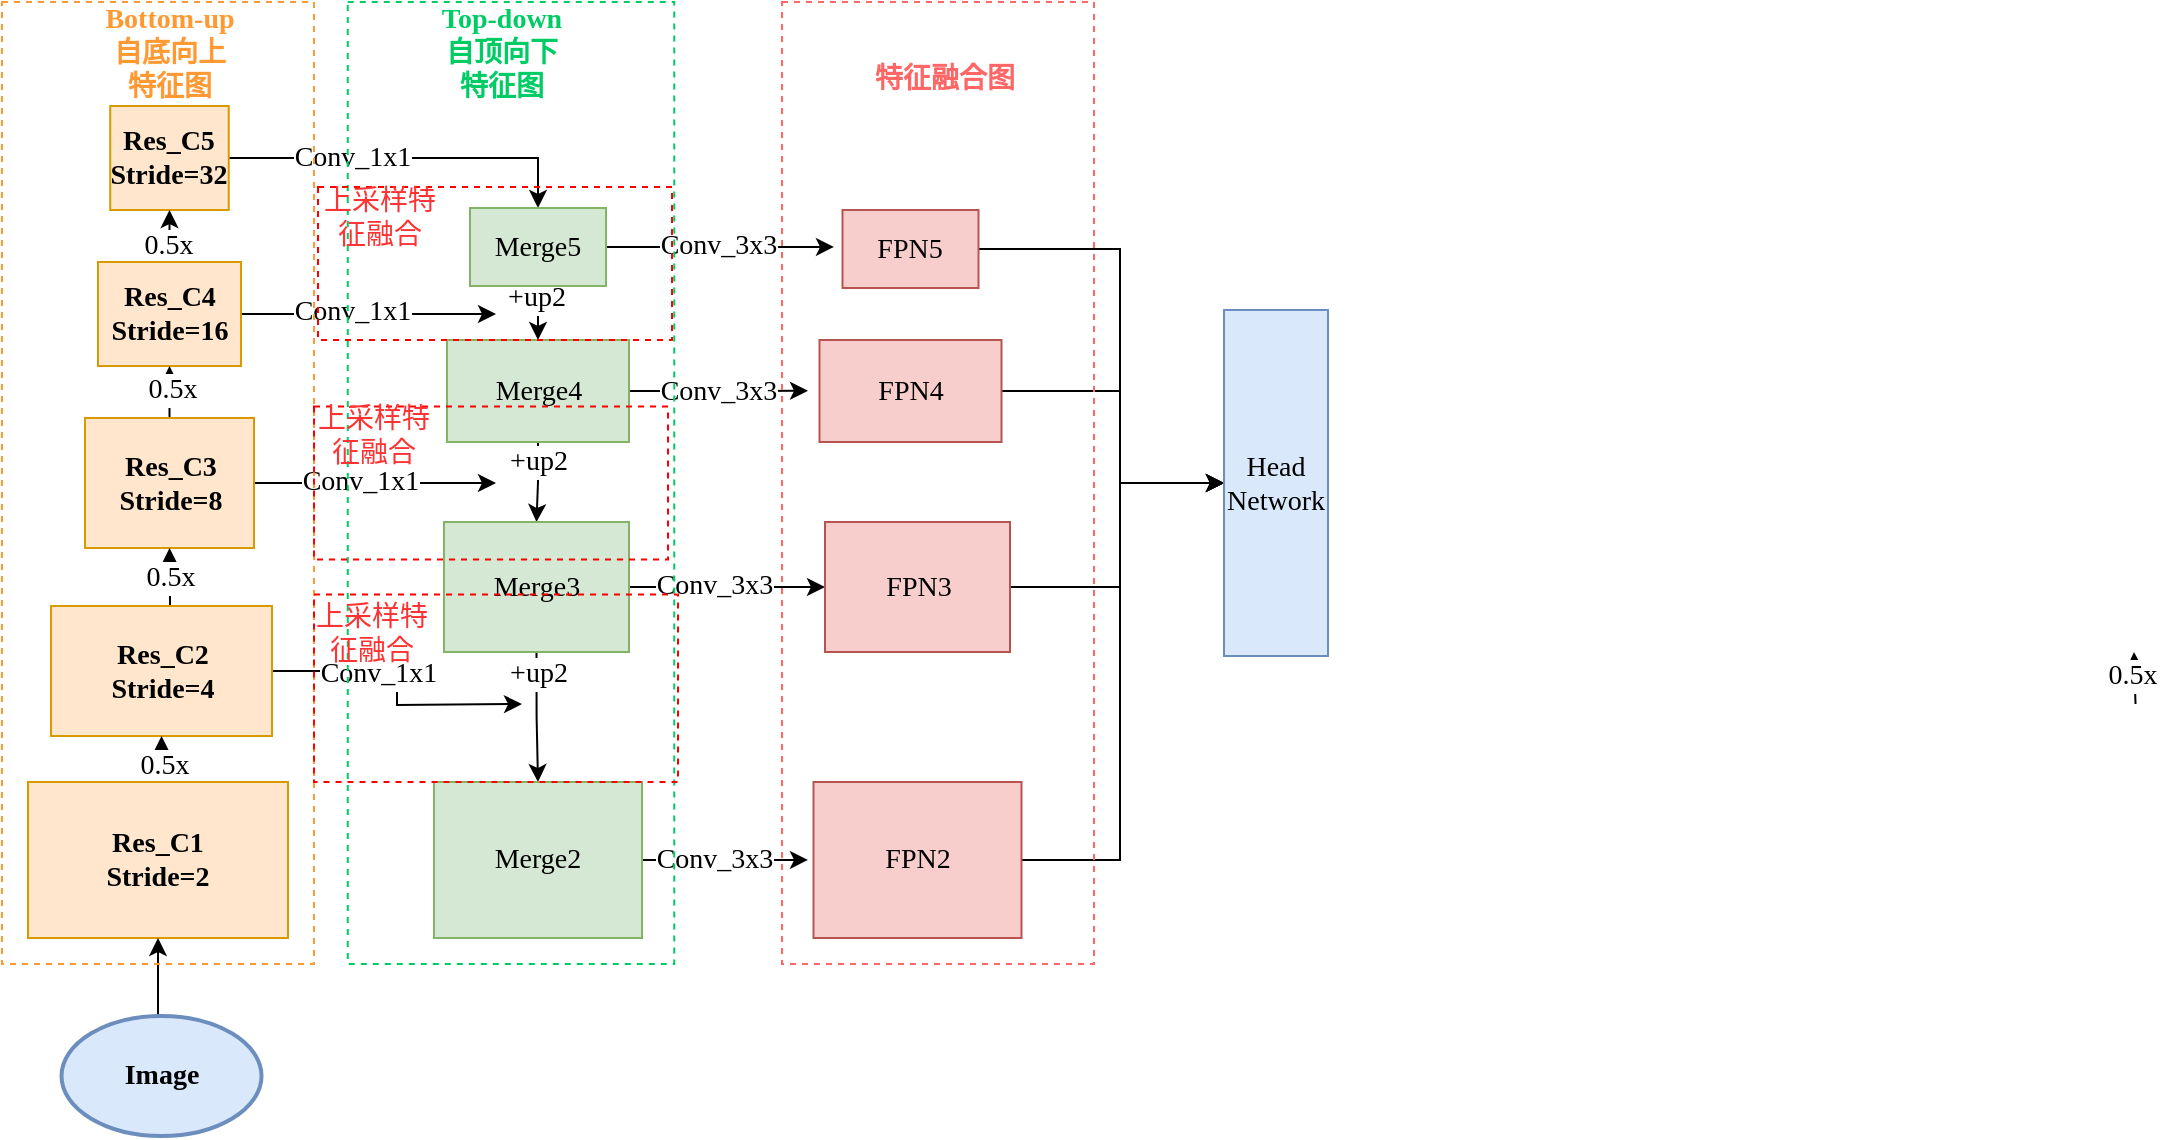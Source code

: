 <mxfile version="18.0.3" type="github">
  <diagram id="WLRPb3Po5uMKOTe53thk" name="Page-1">
    <mxGraphModel dx="1312" dy="639" grid="1" gridSize="13" guides="1" tooltips="1" connect="1" arrows="1" fold="1" page="1" pageScale="1" pageWidth="827" pageHeight="1169" math="0" shadow="0">
      <root>
        <mxCell id="0" />
        <mxCell id="1" parent="0" />
        <mxCell id="F1N8uxK0OkOdDNArj4mm-25" style="edgeStyle=orthogonalEdgeStyle;rounded=0;orthogonalLoop=1;jettySize=auto;html=1;exitX=0.5;exitY=0;exitDx=0;exitDy=0;entryX=0.5;entryY=1;entryDx=0;entryDy=0;fontFamily=Times New Roman;fontSize=14;" edge="1" parent="1">
          <mxGeometry relative="1" as="geometry">
            <mxPoint x="1105.755" y="481" as="sourcePoint" />
            <mxPoint x="1105.005" y="455" as="targetPoint" />
          </mxGeometry>
        </mxCell>
        <mxCell id="F1N8uxK0OkOdDNArj4mm-31" value="0.5x" style="edgeLabel;html=1;align=center;verticalAlign=middle;resizable=0;points=[];fontSize=14;fontFamily=Times New Roman;" vertex="1" connectable="0" parent="F1N8uxK0OkOdDNArj4mm-25">
          <mxGeometry x="0.094" y="1" relative="1" as="geometry">
            <mxPoint y="-1" as="offset" />
          </mxGeometry>
        </mxCell>
        <mxCell id="F1N8uxK0OkOdDNArj4mm-41" style="edgeStyle=orthogonalEdgeStyle;rounded=0;orthogonalLoop=1;jettySize=auto;html=1;exitX=1;exitY=0.5;exitDx=0;exitDy=0;fontFamily=Times New Roman;fontSize=14;entryX=0.5;entryY=0;entryDx=0;entryDy=0;" edge="1" parent="1" source="F1N8uxK0OkOdDNArj4mm-6" target="F1N8uxK0OkOdDNArj4mm-33">
          <mxGeometry relative="1" as="geometry">
            <mxPoint x="286" y="208" as="targetPoint" />
          </mxGeometry>
        </mxCell>
        <mxCell id="F1N8uxK0OkOdDNArj4mm-46" value="Conv_1x1" style="edgeLabel;html=1;align=center;verticalAlign=middle;resizable=0;points=[];fontSize=14;fontFamily=Times New Roman;" vertex="1" connectable="0" parent="F1N8uxK0OkOdDNArj4mm-41">
          <mxGeometry x="-0.323" relative="1" as="geometry">
            <mxPoint as="offset" />
          </mxGeometry>
        </mxCell>
        <mxCell id="F1N8uxK0OkOdDNArj4mm-6" value="&lt;span style=&quot;font-size: 14px;&quot;&gt;Res_C5&lt;/span&gt;&lt;br style=&quot;font-size: 14px;&quot;&gt;&lt;span style=&quot;font-size: 14px;&quot;&gt;Stride=32&lt;/span&gt;" style="rounded=0;whiteSpace=wrap;html=1;fillColor=#ffe6cc;strokeColor=#d79b00;fontStyle=1;fontFamily=Times New Roman;fontSize=14;" vertex="1" parent="1">
          <mxGeometry x="93.12" y="182" width="59.25" height="52" as="geometry" />
        </mxCell>
        <mxCell id="F1N8uxK0OkOdDNArj4mm-16" style="edgeStyle=orthogonalEdgeStyle;rounded=0;orthogonalLoop=1;jettySize=auto;html=1;exitX=0.5;exitY=0;exitDx=0;exitDy=0;entryX=0.5;entryY=1;entryDx=0;entryDy=0;fontStyle=1;fontFamily=Times New Roman;fontSize=14;" edge="1" parent="1" source="F1N8uxK0OkOdDNArj4mm-7" target="F1N8uxK0OkOdDNArj4mm-6">
          <mxGeometry relative="1" as="geometry">
            <mxPoint x="120.064" y="220.0" as="targetPoint" />
          </mxGeometry>
        </mxCell>
        <mxCell id="F1N8uxK0OkOdDNArj4mm-30" value="0.5x" style="edgeLabel;html=1;align=center;verticalAlign=middle;resizable=0;points=[];fontSize=14;fontFamily=Times New Roman;" vertex="1" connectable="0" parent="F1N8uxK0OkOdDNArj4mm-16">
          <mxGeometry x="-0.336" y="1" relative="1" as="geometry">
            <mxPoint as="offset" />
          </mxGeometry>
        </mxCell>
        <mxCell id="F1N8uxK0OkOdDNArj4mm-43" style="edgeStyle=orthogonalEdgeStyle;rounded=0;orthogonalLoop=1;jettySize=auto;html=1;exitX=1;exitY=0.5;exitDx=0;exitDy=0;fontFamily=Times New Roman;fontSize=14;" edge="1" parent="1" source="F1N8uxK0OkOdDNArj4mm-7">
          <mxGeometry relative="1" as="geometry">
            <mxPoint x="286" y="286" as="targetPoint" />
          </mxGeometry>
        </mxCell>
        <mxCell id="F1N8uxK0OkOdDNArj4mm-47" value="Conv_1x1" style="edgeLabel;html=1;align=center;verticalAlign=middle;resizable=0;points=[];fontSize=14;fontFamily=Times New Roman;" vertex="1" connectable="0" parent="F1N8uxK0OkOdDNArj4mm-43">
          <mxGeometry x="-0.138" y="1" relative="1" as="geometry">
            <mxPoint as="offset" />
          </mxGeometry>
        </mxCell>
        <mxCell id="F1N8uxK0OkOdDNArj4mm-7" value="&lt;span style=&quot;font-size: 14px;&quot;&gt;Res_C4&lt;/span&gt;&lt;br style=&quot;font-size: 14px;&quot;&gt;&lt;span style=&quot;font-size: 14px;&quot;&gt;Stride=16&lt;/span&gt;" style="rounded=0;whiteSpace=wrap;html=1;fillColor=#ffe6cc;strokeColor=#d79b00;fontStyle=1;fontFamily=Times New Roman;fontSize=14;" vertex="1" parent="1">
          <mxGeometry x="87" y="260" width="71.5" height="52" as="geometry" />
        </mxCell>
        <mxCell id="F1N8uxK0OkOdDNArj4mm-15" style="edgeStyle=orthogonalEdgeStyle;rounded=0;orthogonalLoop=1;jettySize=auto;html=1;exitX=0.5;exitY=0;exitDx=0;exitDy=0;entryX=0.5;entryY=1;entryDx=0;entryDy=0;fontStyle=1;fontFamily=Times New Roman;fontSize=14;" edge="1" parent="1" source="F1N8uxK0OkOdDNArj4mm-8" target="F1N8uxK0OkOdDNArj4mm-7">
          <mxGeometry relative="1" as="geometry" />
        </mxCell>
        <mxCell id="F1N8uxK0OkOdDNArj4mm-29" value="0.5x" style="edgeLabel;html=1;align=center;verticalAlign=middle;resizable=0;points=[];fontSize=14;fontFamily=Times New Roman;" vertex="1" connectable="0" parent="F1N8uxK0OkOdDNArj4mm-15">
          <mxGeometry x="0.072" y="-1" relative="1" as="geometry">
            <mxPoint as="offset" />
          </mxGeometry>
        </mxCell>
        <mxCell id="F1N8uxK0OkOdDNArj4mm-44" style="edgeStyle=orthogonalEdgeStyle;rounded=0;orthogonalLoop=1;jettySize=auto;html=1;exitX=1;exitY=0.5;exitDx=0;exitDy=0;fontFamily=Times New Roman;fontSize=14;" edge="1" parent="1" source="F1N8uxK0OkOdDNArj4mm-8">
          <mxGeometry relative="1" as="geometry">
            <mxPoint x="286" y="370.5" as="targetPoint" />
          </mxGeometry>
        </mxCell>
        <mxCell id="F1N8uxK0OkOdDNArj4mm-48" value="Conv_1x1" style="edgeLabel;html=1;align=center;verticalAlign=middle;resizable=0;points=[];fontSize=14;fontFamily=Times New Roman;" vertex="1" connectable="0" parent="F1N8uxK0OkOdDNArj4mm-44">
          <mxGeometry x="-0.13" y="1" relative="1" as="geometry">
            <mxPoint as="offset" />
          </mxGeometry>
        </mxCell>
        <mxCell id="F1N8uxK0OkOdDNArj4mm-8" value="&lt;span style=&quot;font-size: 14px;&quot;&gt;Res_C3&lt;/span&gt;&lt;br style=&quot;font-size: 14px;&quot;&gt;&lt;span style=&quot;font-size: 14px;&quot;&gt;Stride=8&lt;/span&gt;" style="rounded=0;whiteSpace=wrap;html=1;fillColor=#ffe6cc;strokeColor=#d79b00;fontStyle=1;fontFamily=Times New Roman;fontSize=14;" vertex="1" parent="1">
          <mxGeometry x="80.5" y="338" width="84.5" height="65" as="geometry" />
        </mxCell>
        <mxCell id="F1N8uxK0OkOdDNArj4mm-14" style="edgeStyle=orthogonalEdgeStyle;rounded=0;orthogonalLoop=1;jettySize=auto;html=1;exitX=0.5;exitY=0;exitDx=0;exitDy=0;entryX=0.5;entryY=1;entryDx=0;entryDy=0;fontStyle=1;fontFamily=Times New Roman;fontSize=14;" edge="1" parent="1" source="F1N8uxK0OkOdDNArj4mm-9" target="F1N8uxK0OkOdDNArj4mm-8">
          <mxGeometry relative="1" as="geometry">
            <Array as="points">
              <mxPoint x="123" y="429" />
              <mxPoint x="123" y="429" />
            </Array>
          </mxGeometry>
        </mxCell>
        <mxCell id="F1N8uxK0OkOdDNArj4mm-28" value="0.5x" style="edgeLabel;html=1;align=center;verticalAlign=middle;resizable=0;points=[];fontSize=14;fontFamily=Times New Roman;" vertex="1" connectable="0" parent="F1N8uxK0OkOdDNArj4mm-14">
          <mxGeometry x="0.118" relative="1" as="geometry">
            <mxPoint as="offset" />
          </mxGeometry>
        </mxCell>
        <mxCell id="F1N8uxK0OkOdDNArj4mm-45" style="edgeStyle=orthogonalEdgeStyle;rounded=0;orthogonalLoop=1;jettySize=auto;html=1;exitX=1;exitY=0.5;exitDx=0;exitDy=0;fontFamily=Times New Roman;fontSize=14;" edge="1" parent="1" source="F1N8uxK0OkOdDNArj4mm-9">
          <mxGeometry relative="1" as="geometry">
            <mxPoint x="299" y="481" as="targetPoint" />
          </mxGeometry>
        </mxCell>
        <mxCell id="F1N8uxK0OkOdDNArj4mm-49" value="Conv_1x1" style="edgeLabel;html=1;align=center;verticalAlign=middle;resizable=0;points=[];fontSize=14;fontFamily=Times New Roman;" vertex="1" connectable="0" parent="F1N8uxK0OkOdDNArj4mm-45">
          <mxGeometry x="-0.256" y="-1" relative="1" as="geometry">
            <mxPoint as="offset" />
          </mxGeometry>
        </mxCell>
        <mxCell id="F1N8uxK0OkOdDNArj4mm-9" value="&lt;span style=&quot;font-size: 14px;&quot;&gt;Res_C2&lt;/span&gt;&lt;br style=&quot;font-size: 14px;&quot;&gt;&lt;span style=&quot;font-size: 14px;&quot;&gt;Stride=4&lt;/span&gt;" style="rounded=0;whiteSpace=wrap;html=1;fillColor=#ffe6cc;strokeColor=#d79b00;fontStyle=1;fontFamily=Times New Roman;fontSize=14;" vertex="1" parent="1">
          <mxGeometry x="63.51" y="432" width="110.5" height="65" as="geometry" />
        </mxCell>
        <mxCell id="F1N8uxK0OkOdDNArj4mm-23" style="edgeStyle=orthogonalEdgeStyle;rounded=0;orthogonalLoop=1;jettySize=auto;html=1;exitX=0.5;exitY=0;exitDx=0;exitDy=0;entryX=0.5;entryY=1;entryDx=0;entryDy=0;fontFamily=Times New Roman;fontSize=14;" edge="1" parent="1" source="F1N8uxK0OkOdDNArj4mm-10" target="F1N8uxK0OkOdDNArj4mm-9">
          <mxGeometry relative="1" as="geometry" />
        </mxCell>
        <mxCell id="F1N8uxK0OkOdDNArj4mm-27" value="0.5x" style="edgeLabel;html=1;align=center;verticalAlign=middle;resizable=0;points=[];fontSize=14;fontFamily=Times New Roman;" vertex="1" connectable="0" parent="F1N8uxK0OkOdDNArj4mm-23">
          <mxGeometry x="-0.141" y="-1" relative="1" as="geometry">
            <mxPoint as="offset" />
          </mxGeometry>
        </mxCell>
        <mxCell id="F1N8uxK0OkOdDNArj4mm-10" value="Res_C1&lt;br style=&quot;font-size: 14px;&quot;&gt;Stride=2" style="rounded=0;whiteSpace=wrap;html=1;fillColor=#ffe6cc;strokeColor=#d79b00;fontStyle=1;fontFamily=Times New Roman;fontSize=14;" vertex="1" parent="1">
          <mxGeometry x="52" y="520" width="130.01" height="78" as="geometry" />
        </mxCell>
        <mxCell id="F1N8uxK0OkOdDNArj4mm-12" style="edgeStyle=orthogonalEdgeStyle;rounded=0;orthogonalLoop=1;jettySize=auto;html=1;exitX=0.5;exitY=0;exitDx=0;exitDy=0;exitPerimeter=0;entryX=0.5;entryY=1;entryDx=0;entryDy=0;fontStyle=1;fontFamily=Times New Roman;fontSize=14;" edge="1" parent="1" source="F1N8uxK0OkOdDNArj4mm-11" target="F1N8uxK0OkOdDNArj4mm-10">
          <mxGeometry relative="1" as="geometry" />
        </mxCell>
        <mxCell id="F1N8uxK0OkOdDNArj4mm-11" value="Image" style="strokeWidth=2;html=1;shape=mxgraph.flowchart.start_1;whiteSpace=wrap;fillColor=#dae8fc;strokeColor=#6c8ebf;fontStyle=1;fontFamily=Times New Roman;fontSize=14;" vertex="1" parent="1">
          <mxGeometry x="68.76" y="637" width="100" height="60" as="geometry" />
        </mxCell>
        <mxCell id="F1N8uxK0OkOdDNArj4mm-38" style="edgeStyle=orthogonalEdgeStyle;rounded=0;orthogonalLoop=1;jettySize=auto;html=1;exitX=0.5;exitY=1;exitDx=0;exitDy=0;entryX=0.5;entryY=0;entryDx=0;entryDy=0;fontFamily=Times New Roman;fontSize=14;" edge="1" parent="1" source="F1N8uxK0OkOdDNArj4mm-33" target="F1N8uxK0OkOdDNArj4mm-34">
          <mxGeometry relative="1" as="geometry" />
        </mxCell>
        <mxCell id="F1N8uxK0OkOdDNArj4mm-50" value="+up2" style="edgeLabel;html=1;align=center;verticalAlign=middle;resizable=0;points=[];fontSize=14;fontFamily=Times New Roman;" vertex="1" connectable="0" parent="F1N8uxK0OkOdDNArj4mm-38">
          <mxGeometry x="-0.306" y="-1" relative="1" as="geometry">
            <mxPoint y="-4" as="offset" />
          </mxGeometry>
        </mxCell>
        <mxCell id="F1N8uxK0OkOdDNArj4mm-61" style="edgeStyle=orthogonalEdgeStyle;rounded=0;orthogonalLoop=1;jettySize=auto;html=1;exitX=1;exitY=0.5;exitDx=0;exitDy=0;fontFamily=Times New Roman;fontSize=14;" edge="1" parent="1" source="F1N8uxK0OkOdDNArj4mm-33">
          <mxGeometry relative="1" as="geometry">
            <mxPoint x="455" y="252.476" as="targetPoint" />
          </mxGeometry>
        </mxCell>
        <mxCell id="F1N8uxK0OkOdDNArj4mm-83" value="&lt;span style=&quot;color: rgb(0, 0, 0);&quot;&gt;Conv_3x3&lt;/span&gt;" style="edgeLabel;html=1;align=center;verticalAlign=middle;resizable=0;points=[];fontSize=14;fontFamily=Times New Roman;fontColor=#00CC66;" vertex="1" connectable="0" parent="F1N8uxK0OkOdDNArj4mm-61">
          <mxGeometry x="0.164" y="1" relative="1" as="geometry">
            <mxPoint x="-10" as="offset" />
          </mxGeometry>
        </mxCell>
        <mxCell id="F1N8uxK0OkOdDNArj4mm-33" value="Merge5" style="rounded=0;whiteSpace=wrap;html=1;fontFamily=Times New Roman;fontSize=14;fillColor=#d5e8d4;strokeColor=#82b366;" vertex="1" parent="1">
          <mxGeometry x="273" y="233" width="68" height="39" as="geometry" />
        </mxCell>
        <mxCell id="F1N8uxK0OkOdDNArj4mm-39" style="edgeStyle=orthogonalEdgeStyle;rounded=0;orthogonalLoop=1;jettySize=auto;html=1;exitX=0.5;exitY=1;exitDx=0;exitDy=0;entryX=0.5;entryY=0;entryDx=0;entryDy=0;fontFamily=Times New Roman;fontSize=14;" edge="1" parent="1" source="F1N8uxK0OkOdDNArj4mm-34" target="F1N8uxK0OkOdDNArj4mm-35">
          <mxGeometry relative="1" as="geometry" />
        </mxCell>
        <mxCell id="F1N8uxK0OkOdDNArj4mm-51" value="+up2" style="edgeLabel;html=1;align=center;verticalAlign=middle;resizable=0;points=[];fontSize=14;fontFamily=Times New Roman;" vertex="1" connectable="0" parent="F1N8uxK0OkOdDNArj4mm-39">
          <mxGeometry x="-0.102" relative="1" as="geometry">
            <mxPoint y="-9" as="offset" />
          </mxGeometry>
        </mxCell>
        <mxCell id="F1N8uxK0OkOdDNArj4mm-62" style="edgeStyle=orthogonalEdgeStyle;rounded=0;orthogonalLoop=1;jettySize=auto;html=1;exitX=1;exitY=0.5;exitDx=0;exitDy=0;fontFamily=Times New Roman;fontSize=14;" edge="1" parent="1" source="F1N8uxK0OkOdDNArj4mm-34">
          <mxGeometry relative="1" as="geometry">
            <mxPoint x="442" y="324.381" as="targetPoint" />
          </mxGeometry>
        </mxCell>
        <mxCell id="F1N8uxK0OkOdDNArj4mm-84" value="&lt;span style=&quot;color: rgb(0, 0, 0);&quot;&gt;Conv_3x3&lt;/span&gt;" style="edgeLabel;html=1;align=center;verticalAlign=middle;resizable=0;points=[];fontSize=14;fontFamily=Times New Roman;fontColor=#00CC66;" vertex="1" connectable="0" parent="F1N8uxK0OkOdDNArj4mm-62">
          <mxGeometry x="0.258" relative="1" as="geometry">
            <mxPoint x="-12" as="offset" />
          </mxGeometry>
        </mxCell>
        <mxCell id="F1N8uxK0OkOdDNArj4mm-34" value="&lt;span style=&quot;&quot;&gt;Merge4&lt;/span&gt;" style="rounded=0;whiteSpace=wrap;html=1;fontFamily=Times New Roman;fontSize=14;fillColor=#d5e8d4;strokeColor=#82b366;" vertex="1" parent="1">
          <mxGeometry x="261.5" y="299" width="91" height="51" as="geometry" />
        </mxCell>
        <mxCell id="F1N8uxK0OkOdDNArj4mm-40" style="edgeStyle=orthogonalEdgeStyle;rounded=0;orthogonalLoop=1;jettySize=auto;html=1;exitX=0.5;exitY=1;exitDx=0;exitDy=0;entryX=0.5;entryY=0;entryDx=0;entryDy=0;fontFamily=Times New Roman;fontSize=14;" edge="1" parent="1" source="F1N8uxK0OkOdDNArj4mm-35" target="F1N8uxK0OkOdDNArj4mm-36">
          <mxGeometry relative="1" as="geometry" />
        </mxCell>
        <mxCell id="F1N8uxK0OkOdDNArj4mm-52" value="+up2" style="edgeLabel;html=1;align=center;verticalAlign=middle;resizable=0;points=[];fontSize=14;fontFamily=Times New Roman;" vertex="1" connectable="0" parent="F1N8uxK0OkOdDNArj4mm-40">
          <mxGeometry x="-0.352" relative="1" as="geometry">
            <mxPoint y="-11" as="offset" />
          </mxGeometry>
        </mxCell>
        <mxCell id="F1N8uxK0OkOdDNArj4mm-63" style="edgeStyle=orthogonalEdgeStyle;rounded=0;orthogonalLoop=1;jettySize=auto;html=1;exitX=1;exitY=0.5;exitDx=0;exitDy=0;entryX=0;entryY=0.5;entryDx=0;entryDy=0;fontFamily=Times New Roman;fontSize=14;" edge="1" parent="1" source="F1N8uxK0OkOdDNArj4mm-35" target="F1N8uxK0OkOdDNArj4mm-59">
          <mxGeometry relative="1" as="geometry" />
        </mxCell>
        <mxCell id="F1N8uxK0OkOdDNArj4mm-85" value="&lt;span style=&quot;color: rgb(0, 0, 0);&quot;&gt;Conv_3x3&lt;/span&gt;" style="edgeLabel;html=1;align=center;verticalAlign=middle;resizable=0;points=[];fontSize=14;fontFamily=Times New Roman;fontColor=#00CC66;" vertex="1" connectable="0" parent="F1N8uxK0OkOdDNArj4mm-63">
          <mxGeometry x="-0.134" y="1" relative="1" as="geometry">
            <mxPoint as="offset" />
          </mxGeometry>
        </mxCell>
        <mxCell id="F1N8uxK0OkOdDNArj4mm-35" value="&lt;span style=&quot;&quot;&gt;Merge3&lt;/span&gt;" style="rounded=0;whiteSpace=wrap;html=1;fontFamily=Times New Roman;fontSize=14;fillColor=#d5e8d4;strokeColor=#82b366;" vertex="1" parent="1">
          <mxGeometry x="260" y="390" width="92.5" height="65" as="geometry" />
        </mxCell>
        <mxCell id="F1N8uxK0OkOdDNArj4mm-65" style="edgeStyle=orthogonalEdgeStyle;rounded=0;orthogonalLoop=1;jettySize=auto;html=1;exitX=1;exitY=0.5;exitDx=0;exitDy=0;fontFamily=Times New Roman;fontSize=14;" edge="1" parent="1" source="F1N8uxK0OkOdDNArj4mm-36">
          <mxGeometry relative="1" as="geometry">
            <mxPoint x="442" y="558.989" as="targetPoint" />
          </mxGeometry>
        </mxCell>
        <mxCell id="F1N8uxK0OkOdDNArj4mm-86" value="&lt;span style=&quot;color: rgb(0, 0, 0);&quot;&gt;Conv_3x3&lt;/span&gt;" style="edgeLabel;html=1;align=center;verticalAlign=middle;resizable=0;points=[];fontSize=14;fontFamily=Times New Roman;fontColor=#00CC66;" vertex="1" connectable="0" parent="F1N8uxK0OkOdDNArj4mm-65">
          <mxGeometry x="-0.145" relative="1" as="geometry">
            <mxPoint as="offset" />
          </mxGeometry>
        </mxCell>
        <mxCell id="F1N8uxK0OkOdDNArj4mm-36" value="&lt;span style=&quot;&quot;&gt;Merge2&lt;/span&gt;" style="rounded=0;whiteSpace=wrap;html=1;fontFamily=Times New Roman;fontSize=14;fillColor=#d5e8d4;strokeColor=#82b366;" vertex="1" parent="1">
          <mxGeometry x="255" y="520" width="104" height="78" as="geometry" />
        </mxCell>
        <mxCell id="F1N8uxK0OkOdDNArj4mm-73" style="edgeStyle=orthogonalEdgeStyle;rounded=0;orthogonalLoop=1;jettySize=auto;html=1;exitX=1;exitY=0.5;exitDx=0;exitDy=0;entryX=0;entryY=0.5;entryDx=0;entryDy=0;fontFamily=Times New Roman;fontSize=14;" edge="1" parent="1" source="F1N8uxK0OkOdDNArj4mm-56" target="F1N8uxK0OkOdDNArj4mm-66">
          <mxGeometry relative="1" as="geometry">
            <Array as="points">
              <mxPoint x="598" y="254" />
              <mxPoint x="598" y="371" />
            </Array>
          </mxGeometry>
        </mxCell>
        <mxCell id="F1N8uxK0OkOdDNArj4mm-56" value="FPN5" style="rounded=0;whiteSpace=wrap;html=1;fontFamily=Times New Roman;fontSize=14;fillColor=#f8cecc;strokeColor=#b85450;" vertex="1" parent="1">
          <mxGeometry x="459.25" y="234" width="68" height="39" as="geometry" />
        </mxCell>
        <mxCell id="F1N8uxK0OkOdDNArj4mm-76" style="edgeStyle=orthogonalEdgeStyle;rounded=0;orthogonalLoop=1;jettySize=auto;html=1;exitX=1;exitY=0.5;exitDx=0;exitDy=0;entryX=0;entryY=0.5;entryDx=0;entryDy=0;fontFamily=Times New Roman;fontSize=14;" edge="1" parent="1" source="F1N8uxK0OkOdDNArj4mm-58" target="F1N8uxK0OkOdDNArj4mm-66">
          <mxGeometry relative="1" as="geometry">
            <Array as="points">
              <mxPoint x="598" y="325" />
              <mxPoint x="598" y="371" />
            </Array>
          </mxGeometry>
        </mxCell>
        <mxCell id="F1N8uxK0OkOdDNArj4mm-58" value="FPN4" style="rounded=0;whiteSpace=wrap;html=1;fontFamily=Times New Roman;fontSize=14;fillColor=#f8cecc;strokeColor=#b85450;" vertex="1" parent="1">
          <mxGeometry x="447.75" y="299" width="91" height="51" as="geometry" />
        </mxCell>
        <mxCell id="F1N8uxK0OkOdDNArj4mm-77" style="edgeStyle=orthogonalEdgeStyle;rounded=0;orthogonalLoop=1;jettySize=auto;html=1;exitX=1;exitY=0.5;exitDx=0;exitDy=0;entryX=0;entryY=0.5;entryDx=0;entryDy=0;fontFamily=Times New Roman;fontSize=14;" edge="1" parent="1" source="F1N8uxK0OkOdDNArj4mm-59" target="F1N8uxK0OkOdDNArj4mm-66">
          <mxGeometry relative="1" as="geometry">
            <Array as="points">
              <mxPoint x="598" y="423" />
              <mxPoint x="598" y="371" />
            </Array>
          </mxGeometry>
        </mxCell>
        <mxCell id="F1N8uxK0OkOdDNArj4mm-59" value="FPN3" style="rounded=0;whiteSpace=wrap;html=1;fontFamily=Times New Roman;fontSize=14;fillColor=#f8cecc;strokeColor=#b85450;" vertex="1" parent="1">
          <mxGeometry x="450.5" y="390" width="92.5" height="65" as="geometry" />
        </mxCell>
        <mxCell id="F1N8uxK0OkOdDNArj4mm-78" style="edgeStyle=orthogonalEdgeStyle;rounded=0;orthogonalLoop=1;jettySize=auto;html=1;exitX=1;exitY=0.5;exitDx=0;exitDy=0;entryX=0;entryY=0.5;entryDx=0;entryDy=0;fontFamily=Times New Roman;fontSize=14;" edge="1" parent="1" source="F1N8uxK0OkOdDNArj4mm-60" target="F1N8uxK0OkOdDNArj4mm-66">
          <mxGeometry relative="1" as="geometry">
            <Array as="points">
              <mxPoint x="598" y="559" />
              <mxPoint x="598" y="370" />
            </Array>
          </mxGeometry>
        </mxCell>
        <mxCell id="F1N8uxK0OkOdDNArj4mm-60" value="FPN2" style="rounded=0;whiteSpace=wrap;html=1;fontFamily=Times New Roman;fontSize=14;fillColor=#f8cecc;strokeColor=#b85450;" vertex="1" parent="1">
          <mxGeometry x="444.75" y="520" width="104" height="78" as="geometry" />
        </mxCell>
        <mxCell id="F1N8uxK0OkOdDNArj4mm-66" value="Head Network" style="rounded=0;whiteSpace=wrap;html=1;fontFamily=Times New Roman;fontSize=14;fillColor=#dae8fc;strokeColor=#6c8ebf;" vertex="1" parent="1">
          <mxGeometry x="650" y="284" width="52" height="173" as="geometry" />
        </mxCell>
        <mxCell id="F1N8uxK0OkOdDNArj4mm-79" value="" style="rounded=0;whiteSpace=wrap;html=1;fontFamily=Times New Roman;fontSize=14;dashed=1;fillColor=none;strokeColor=#FF9933;" vertex="1" parent="1">
          <mxGeometry x="39" y="130" width="156" height="481" as="geometry" />
        </mxCell>
        <mxCell id="F1N8uxK0OkOdDNArj4mm-80" value="&lt;b&gt;&lt;font color=&quot;#ff9933&quot;&gt;Bottom-up 自底向上特征图&lt;/font&gt;&lt;/b&gt;" style="text;html=1;strokeColor=none;fillColor=none;align=center;verticalAlign=middle;whiteSpace=wrap;rounded=0;dashed=1;fontFamily=Times New Roman;fontSize=14;" vertex="1" parent="1">
          <mxGeometry x="88.5" y="130" width="70.01" height="52" as="geometry" />
        </mxCell>
        <mxCell id="F1N8uxK0OkOdDNArj4mm-81" value="" style="rounded=0;whiteSpace=wrap;html=1;fontFamily=Times New Roman;fontSize=14;dashed=1;fillColor=none;strokeColor=#00CC66;" vertex="1" parent="1">
          <mxGeometry x="211.88" y="130" width="163.25" height="481" as="geometry" />
        </mxCell>
        <mxCell id="F1N8uxK0OkOdDNArj4mm-82" value="&lt;b style=&quot;&quot;&gt;&lt;font color=&quot;#00cc66&quot;&gt;Top-down 自顶向下特征图&lt;/font&gt;&lt;/b&gt;" style="text;html=1;strokeColor=none;fillColor=none;align=center;verticalAlign=middle;whiteSpace=wrap;rounded=0;dashed=1;fontFamily=Times New Roman;fontSize=14;" vertex="1" parent="1">
          <mxGeometry x="254.01" y="130" width="70.01" height="52" as="geometry" />
        </mxCell>
        <mxCell id="F1N8uxK0OkOdDNArj4mm-87" value="" style="rounded=0;whiteSpace=wrap;html=1;dashed=1;fontFamily=Times New Roman;fontSize=14;fontColor=#00CC66;strokeColor=#FF0000;fillColor=none;" vertex="1" parent="1">
          <mxGeometry x="197" y="222.5" width="177" height="76.5" as="geometry" />
        </mxCell>
        <mxCell id="F1N8uxK0OkOdDNArj4mm-88" value="&lt;font color=&quot;#ff3333&quot;&gt;上采样特征融合&lt;/font&gt;" style="text;html=1;strokeColor=none;fillColor=none;align=center;verticalAlign=middle;whiteSpace=wrap;rounded=0;dashed=1;fontFamily=Times New Roman;fontSize=14;fontColor=#00CC66;" vertex="1" parent="1">
          <mxGeometry x="198.01" y="222.5" width="60" height="30" as="geometry" />
        </mxCell>
        <mxCell id="F1N8uxK0OkOdDNArj4mm-90" value="" style="rounded=0;whiteSpace=wrap;html=1;dashed=1;fontFamily=Times New Roman;fontSize=14;fontColor=#00CC66;strokeColor=#FF0000;fillColor=none;" vertex="1" parent="1">
          <mxGeometry x="195" y="332.25" width="177" height="76.5" as="geometry" />
        </mxCell>
        <mxCell id="F1N8uxK0OkOdDNArj4mm-91" value="&lt;font color=&quot;#ff3333&quot;&gt;上采样特征融合&lt;/font&gt;" style="text;html=1;strokeColor=none;fillColor=none;align=center;verticalAlign=middle;whiteSpace=wrap;rounded=0;dashed=1;fontFamily=Times New Roman;fontSize=14;fontColor=#00CC66;" vertex="1" parent="1">
          <mxGeometry x="195.01" y="332.25" width="60" height="30" as="geometry" />
        </mxCell>
        <mxCell id="F1N8uxK0OkOdDNArj4mm-92" value="" style="rounded=0;whiteSpace=wrap;html=1;dashed=1;fontFamily=Times New Roman;fontSize=14;fontColor=#00CC66;strokeColor=#FF0000;fillColor=none;" vertex="1" parent="1">
          <mxGeometry x="195" y="426.25" width="182" height="93.75" as="geometry" />
        </mxCell>
        <mxCell id="F1N8uxK0OkOdDNArj4mm-93" value="&lt;font color=&quot;#ff3333&quot;&gt;上采样特征融合&lt;/font&gt;" style="text;html=1;strokeColor=none;fillColor=none;align=center;verticalAlign=middle;whiteSpace=wrap;rounded=0;dashed=1;fontFamily=Times New Roman;fontSize=14;fontColor=#00CC66;" vertex="1" parent="1">
          <mxGeometry x="194.01" y="431.25" width="60" height="30" as="geometry" />
        </mxCell>
        <mxCell id="F1N8uxK0OkOdDNArj4mm-95" value="" style="rounded=0;whiteSpace=wrap;html=1;dashed=1;fontFamily=Times New Roman;fontSize=14;fontColor=#FF9933;strokeColor=#FF6666;fillColor=none;" vertex="1" parent="1">
          <mxGeometry x="429" y="130" width="156" height="481" as="geometry" />
        </mxCell>
        <mxCell id="F1N8uxK0OkOdDNArj4mm-96" value="&lt;b style=&quot;&quot;&gt;&lt;font color=&quot;#ff6666&quot;&gt;特征融合图&lt;/font&gt;&lt;/b&gt;" style="text;html=1;strokeColor=none;fillColor=none;align=center;verticalAlign=middle;whiteSpace=wrap;rounded=0;dashed=1;fontFamily=Times New Roman;fontSize=14;" vertex="1" parent="1">
          <mxGeometry x="461.75" y="143" width="97.25" height="52" as="geometry" />
        </mxCell>
      </root>
    </mxGraphModel>
  </diagram>
</mxfile>
